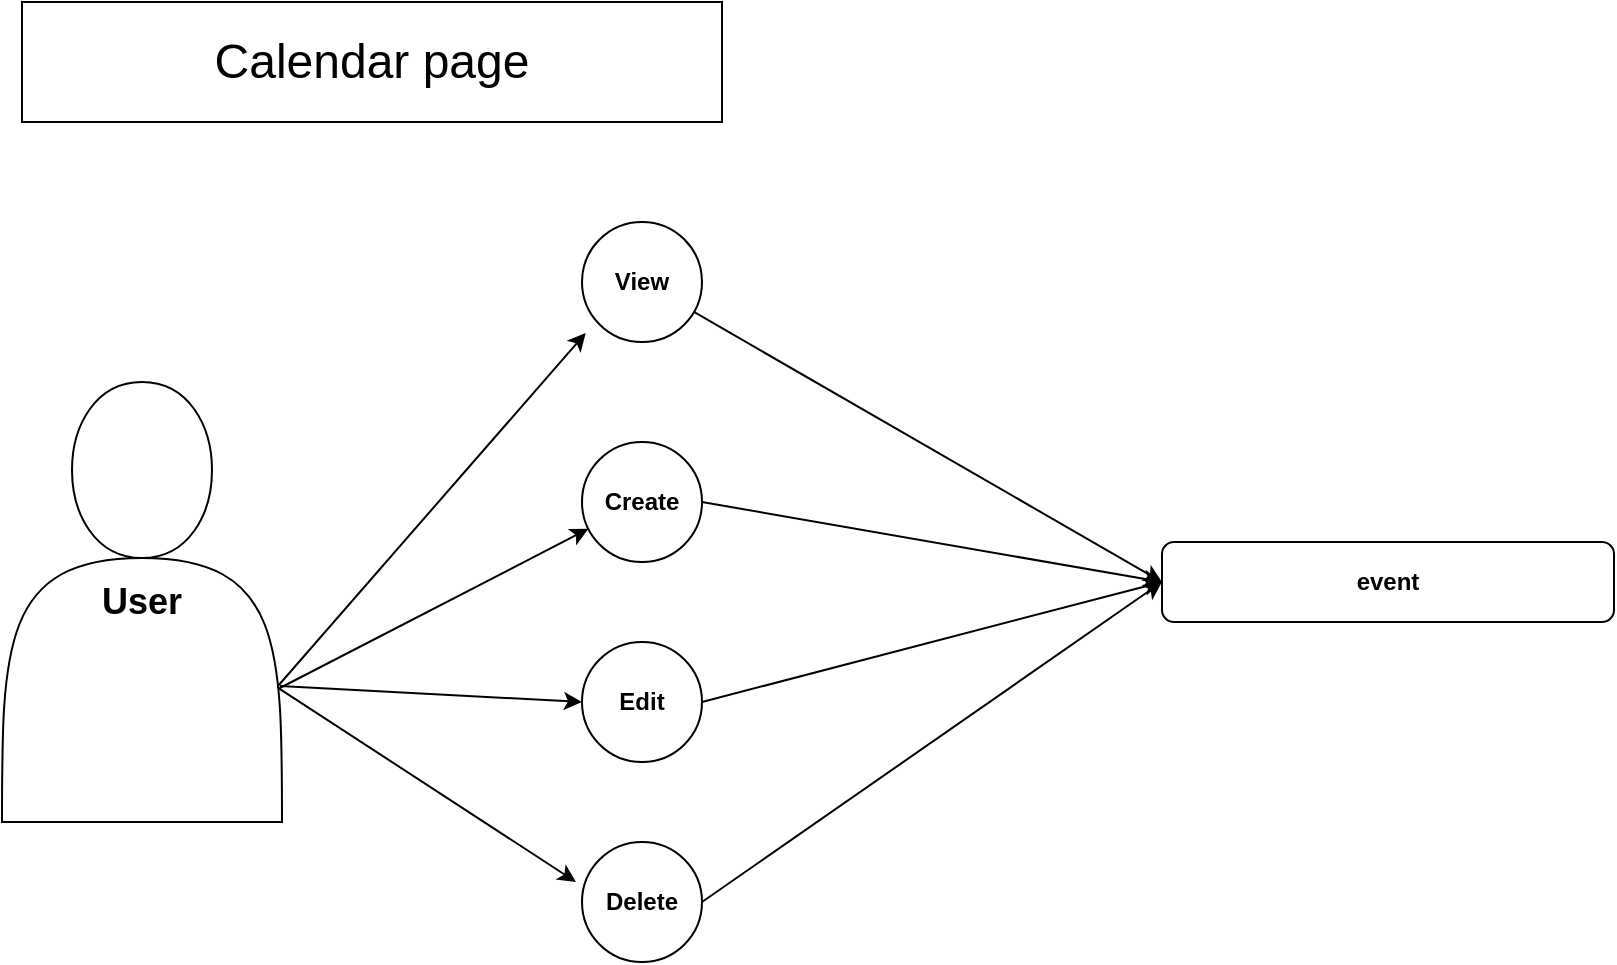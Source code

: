 <mxfile>
    <diagram id="a2a90Ni7nKB2IAhiu5N6" name="Page-1">
        <mxGraphModel dx="1409" dy="558" grid="1" gridSize="10" guides="1" tooltips="1" connect="1" arrows="1" fold="1" page="1" pageScale="1" pageWidth="827" pageHeight="1169" math="0" shadow="0">
            <root>
                <mxCell id="0"/>
                <mxCell id="1" parent="0"/>
                <mxCell id="2" value="" style="endArrow=classic;html=1;" edge="1" parent="1" source="12">
                    <mxGeometry width="50" height="50" relative="1" as="geometry">
                        <mxPoint x="170" y="320" as="sourcePoint"/>
                        <mxPoint x="590" y="340" as="targetPoint"/>
                    </mxGeometry>
                </mxCell>
                <mxCell id="3" value="" style="endArrow=classic;html=1;exitX=1;exitY=0.5;exitDx=0;exitDy=0;entryX=0;entryY=0.5;entryDx=0;entryDy=0;" edge="1" parent="1" source="10" target="7">
                    <mxGeometry width="50" height="50" relative="1" as="geometry">
                        <mxPoint x="170" y="320" as="sourcePoint"/>
                        <mxPoint x="580" y="330" as="targetPoint"/>
                    </mxGeometry>
                </mxCell>
                <mxCell id="4" value="" style="endArrow=classic;html=1;exitX=1;exitY=0.5;exitDx=0;exitDy=0;entryX=0;entryY=0.5;entryDx=0;entryDy=0;" edge="1" parent="1" source="15" target="7">
                    <mxGeometry width="50" height="50" relative="1" as="geometry">
                        <mxPoint x="170" y="320" as="sourcePoint"/>
                        <mxPoint x="580" y="340" as="targetPoint"/>
                    </mxGeometry>
                </mxCell>
                <mxCell id="5" value="" style="endArrow=classic;html=1;exitX=1;exitY=0.5;exitDx=0;exitDy=0;entryX=0;entryY=0.5;entryDx=0;entryDy=0;" edge="1" parent="1" source="16" target="7">
                    <mxGeometry width="50" height="50" relative="1" as="geometry">
                        <mxPoint x="170" y="320" as="sourcePoint"/>
                        <mxPoint x="580" y="350" as="targetPoint"/>
                    </mxGeometry>
                </mxCell>
                <mxCell id="7" value="&lt;div&gt;&lt;span style=&quot;background-color: transparent;&quot;&gt;event&lt;/span&gt;&lt;/div&gt;" style="rounded=1;whiteSpace=wrap;html=1;fontStyle=1" vertex="1" parent="1">
                    <mxGeometry x="590" y="320" width="226" height="40" as="geometry"/>
                </mxCell>
                <mxCell id="9" value="" style="endArrow=classic;html=1;entryX=0;entryY=0.75;entryDx=0;entryDy=0;exitX=0.979;exitY=0.7;exitDx=0;exitDy=0;exitPerimeter=0;" edge="1" parent="1" target="10">
                    <mxGeometry width="50" height="50" relative="1" as="geometry">
                        <mxPoint x="147" y="394" as="sourcePoint"/>
                        <mxPoint x="400" y="350" as="targetPoint"/>
                    </mxGeometry>
                </mxCell>
                <mxCell id="10" value="&lt;b&gt;Create&lt;/b&gt;" style="ellipse;whiteSpace=wrap;html=1;aspect=fixed;" vertex="1" parent="1">
                    <mxGeometry x="300" y="270" width="60" height="60" as="geometry"/>
                </mxCell>
                <mxCell id="11" value="" style="endArrow=classic;html=1;entryX=0.031;entryY=0.925;entryDx=0;entryDy=0;entryPerimeter=0;exitX=0.986;exitY=0.691;exitDx=0;exitDy=0;exitPerimeter=0;" edge="1" parent="1" target="12">
                    <mxGeometry width="50" height="50" relative="1" as="geometry">
                        <mxPoint x="148" y="392" as="sourcePoint"/>
                        <mxPoint x="327" y="157" as="targetPoint"/>
                    </mxGeometry>
                </mxCell>
                <mxCell id="12" value="&lt;span style=&quot;color: rgb(0, 0, 0); font-weight: 700;&quot;&gt;View&lt;/span&gt;" style="ellipse;whiteSpace=wrap;html=1;aspect=fixed;" vertex="1" parent="1">
                    <mxGeometry x="300" y="160" width="60" height="60" as="geometry"/>
                </mxCell>
                <mxCell id="13" value="&lt;font style=&quot;font-size: 18px;&quot;&gt;&lt;b&gt;User&lt;/b&gt;&lt;/font&gt;" style="shape=actor;whiteSpace=wrap;html=1;" vertex="1" parent="1">
                    <mxGeometry x="10" y="240" width="140" height="220" as="geometry"/>
                </mxCell>
                <mxCell id="14" value="&lt;font style=&quot;font-size: 24px;&quot;&gt;Calendar page&lt;/font&gt;" style="rounded=0;whiteSpace=wrap;html=1;" vertex="1" parent="1">
                    <mxGeometry x="20" y="50" width="350" height="60" as="geometry"/>
                </mxCell>
                <mxCell id="15" value="&lt;b&gt;Edit&lt;/b&gt;" style="ellipse;whiteSpace=wrap;html=1;aspect=fixed;" vertex="1" parent="1">
                    <mxGeometry x="300" y="370" width="60" height="60" as="geometry"/>
                </mxCell>
                <mxCell id="16" value="&lt;b&gt;Delete&lt;/b&gt;" style="ellipse;whiteSpace=wrap;html=1;aspect=fixed;" vertex="1" parent="1">
                    <mxGeometry x="300" y="470" width="60" height="60" as="geometry"/>
                </mxCell>
                <mxCell id="17" value="" style="endArrow=classic;html=1;entryX=0;entryY=0.5;entryDx=0;entryDy=0;exitX=0.993;exitY=0.691;exitDx=0;exitDy=0;exitPerimeter=0;" edge="1" parent="1" source="13" target="15">
                    <mxGeometry width="50" height="50" relative="1" as="geometry">
                        <mxPoint x="157" y="404" as="sourcePoint"/>
                        <mxPoint x="313" y="323" as="targetPoint"/>
                    </mxGeometry>
                </mxCell>
                <mxCell id="18" value="" style="endArrow=classic;html=1;entryX=-0.05;entryY=0.333;entryDx=0;entryDy=0;exitX=0.986;exitY=0.695;exitDx=0;exitDy=0;exitPerimeter=0;entryPerimeter=0;" edge="1" parent="1" source="13" target="16">
                    <mxGeometry width="50" height="50" relative="1" as="geometry">
                        <mxPoint x="167" y="414" as="sourcePoint"/>
                        <mxPoint x="323" y="333" as="targetPoint"/>
                    </mxGeometry>
                </mxCell>
            </root>
        </mxGraphModel>
    </diagram>
</mxfile>